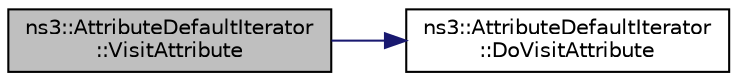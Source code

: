 digraph "ns3::AttributeDefaultIterator::VisitAttribute"
{
 // LATEX_PDF_SIZE
  edge [fontname="Helvetica",fontsize="10",labelfontname="Helvetica",labelfontsize="10"];
  node [fontname="Helvetica",fontsize="10",shape=record];
  rankdir="LR";
  Node1 [label="ns3::AttributeDefaultIterator\l::VisitAttribute",height=0.2,width=0.4,color="black", fillcolor="grey75", style="filled", fontcolor="black",tooltip="This method can be implemented, otherwise, it will call DoVisitAttribute."];
  Node1 -> Node2 [color="midnightblue",fontsize="10",style="solid",fontname="Helvetica"];
  Node2 [label="ns3::AttributeDefaultIterator\l::DoVisitAttribute",height=0.2,width=0.4,color="black", fillcolor="white", style="filled",URL="$classns3_1_1_attribute_default_iterator.html#ac9f9140de79896832e110f9ea718bd2f",tooltip="This method is just an interface and needs to be implemented."];
}

